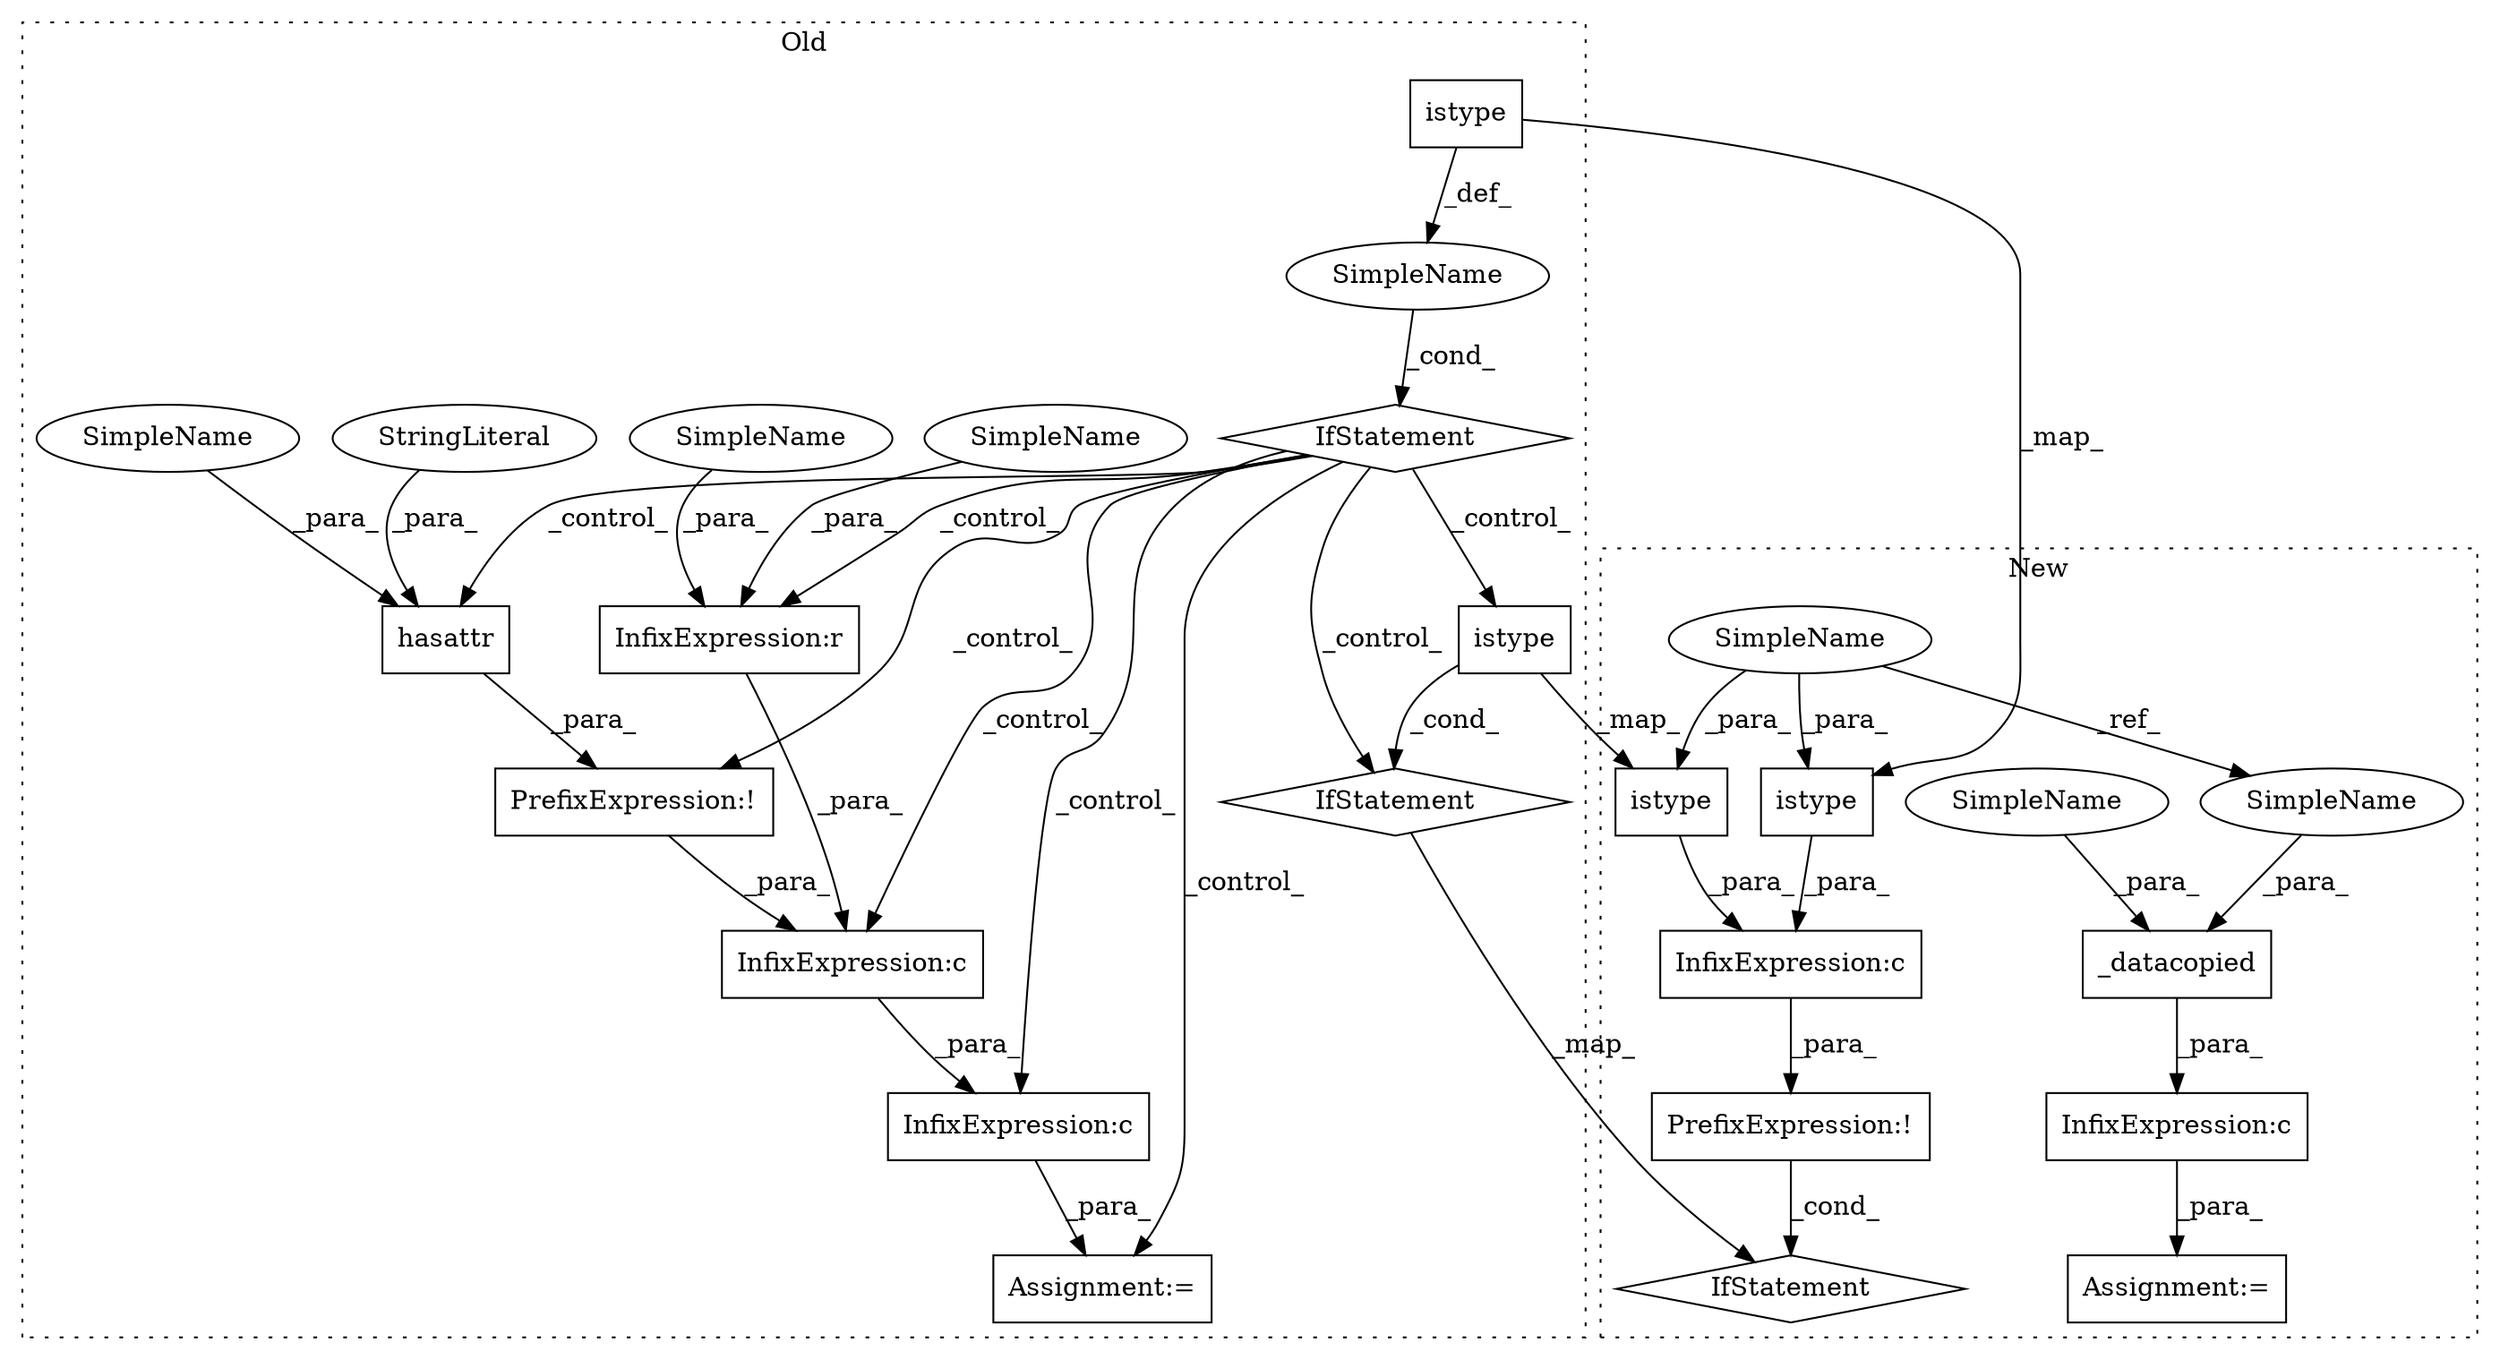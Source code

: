 digraph G {
subgraph cluster0 {
1 [label="istype" a="32" s="4517,4543" l="7,1" shape="box"];
3 [label="SimpleName" a="42" s="" l="" shape="ellipse"];
4 [label="InfixExpression:c" a="27" s="4451" l="4" shape="box"];
6 [label="PrefixExpression:!" a="38" s="4470" l="1" shape="box"];
7 [label="InfixExpression:c" a="27" s="4466" l="4" shape="box"];
10 [label="IfStatement" a="25" s="4513,4544" l="4,2" shape="diamond"];
12 [label="InfixExpression:r" a="27" s="4460" l="4" shape="box"];
15 [label="hasattr" a="32" s="4471,4492" l="8,1" shape="box"];
16 [label="StringLiteral" a="45" s="4481" l="11" shape="ellipse"];
18 [label="istype" a="32" s="4389,4416" l="7,1" shape="box"];
19 [label="IfStatement" a="25" s="4385,4417" l="4,2" shape="diamond"];
20 [label="Assignment:=" a="7" s="4438" l="1" shape="box"];
22 [label="SimpleName" a="42" s="4464" l="1" shape="ellipse"];
23 [label="SimpleName" a="42" s="4479" l="1" shape="ellipse"];
26 [label="SimpleName" a="42" s="4457" l="3" shape="ellipse"];
label = "Old";
style="dotted";
}
subgraph cluster1 {
2 [label="istype" a="32" s="4686,4712" l="7,1" shape="box"];
5 [label="PrefixExpression:!" a="38" s="4684" l="1" shape="box"];
8 [label="InfixExpression:c" a="27" s="4713" l="4" shape="box"];
9 [label="IfStatement" a="25" s="4680,4746" l="4,2" shape="diamond"];
11 [label="SimpleName" a="42" s="4490" l="3" shape="ellipse"];
13 [label="_datacopied" a="32" s="4809,4826" l="12,1" shape="box"];
14 [label="InfixExpression:c" a="27" s="4805" l="4" shape="box"];
17 [label="istype" a="32" s="4717,4744" l="7,1" shape="box"];
21 [label="Assignment:=" a="7" s="4792" l="1" shape="box"];
24 [label="SimpleName" a="42" s="4821" l="3" shape="ellipse"];
25 [label="SimpleName" a="42" s="4825" l="1" shape="ellipse"];
label = "New";
style="dotted";
}
1 -> 2 [label="_map_"];
1 -> 10 [label="_cond_"];
2 -> 8 [label="_para_"];
3 -> 19 [label="_cond_"];
4 -> 20 [label="_para_"];
5 -> 9 [label="_cond_"];
6 -> 7 [label="_para_"];
7 -> 4 [label="_para_"];
8 -> 5 [label="_para_"];
10 -> 9 [label="_map_"];
11 -> 17 [label="_para_"];
11 -> 24 [label="_ref_"];
11 -> 2 [label="_para_"];
12 -> 7 [label="_para_"];
13 -> 14 [label="_para_"];
14 -> 21 [label="_para_"];
15 -> 6 [label="_para_"];
16 -> 15 [label="_para_"];
17 -> 8 [label="_para_"];
18 -> 3 [label="_def_"];
18 -> 17 [label="_map_"];
19 -> 6 [label="_control_"];
19 -> 4 [label="_control_"];
19 -> 15 [label="_control_"];
19 -> 1 [label="_control_"];
19 -> 7 [label="_control_"];
19 -> 10 [label="_control_"];
19 -> 20 [label="_control_"];
19 -> 12 [label="_control_"];
22 -> 12 [label="_para_"];
23 -> 15 [label="_para_"];
24 -> 13 [label="_para_"];
25 -> 13 [label="_para_"];
26 -> 12 [label="_para_"];
}